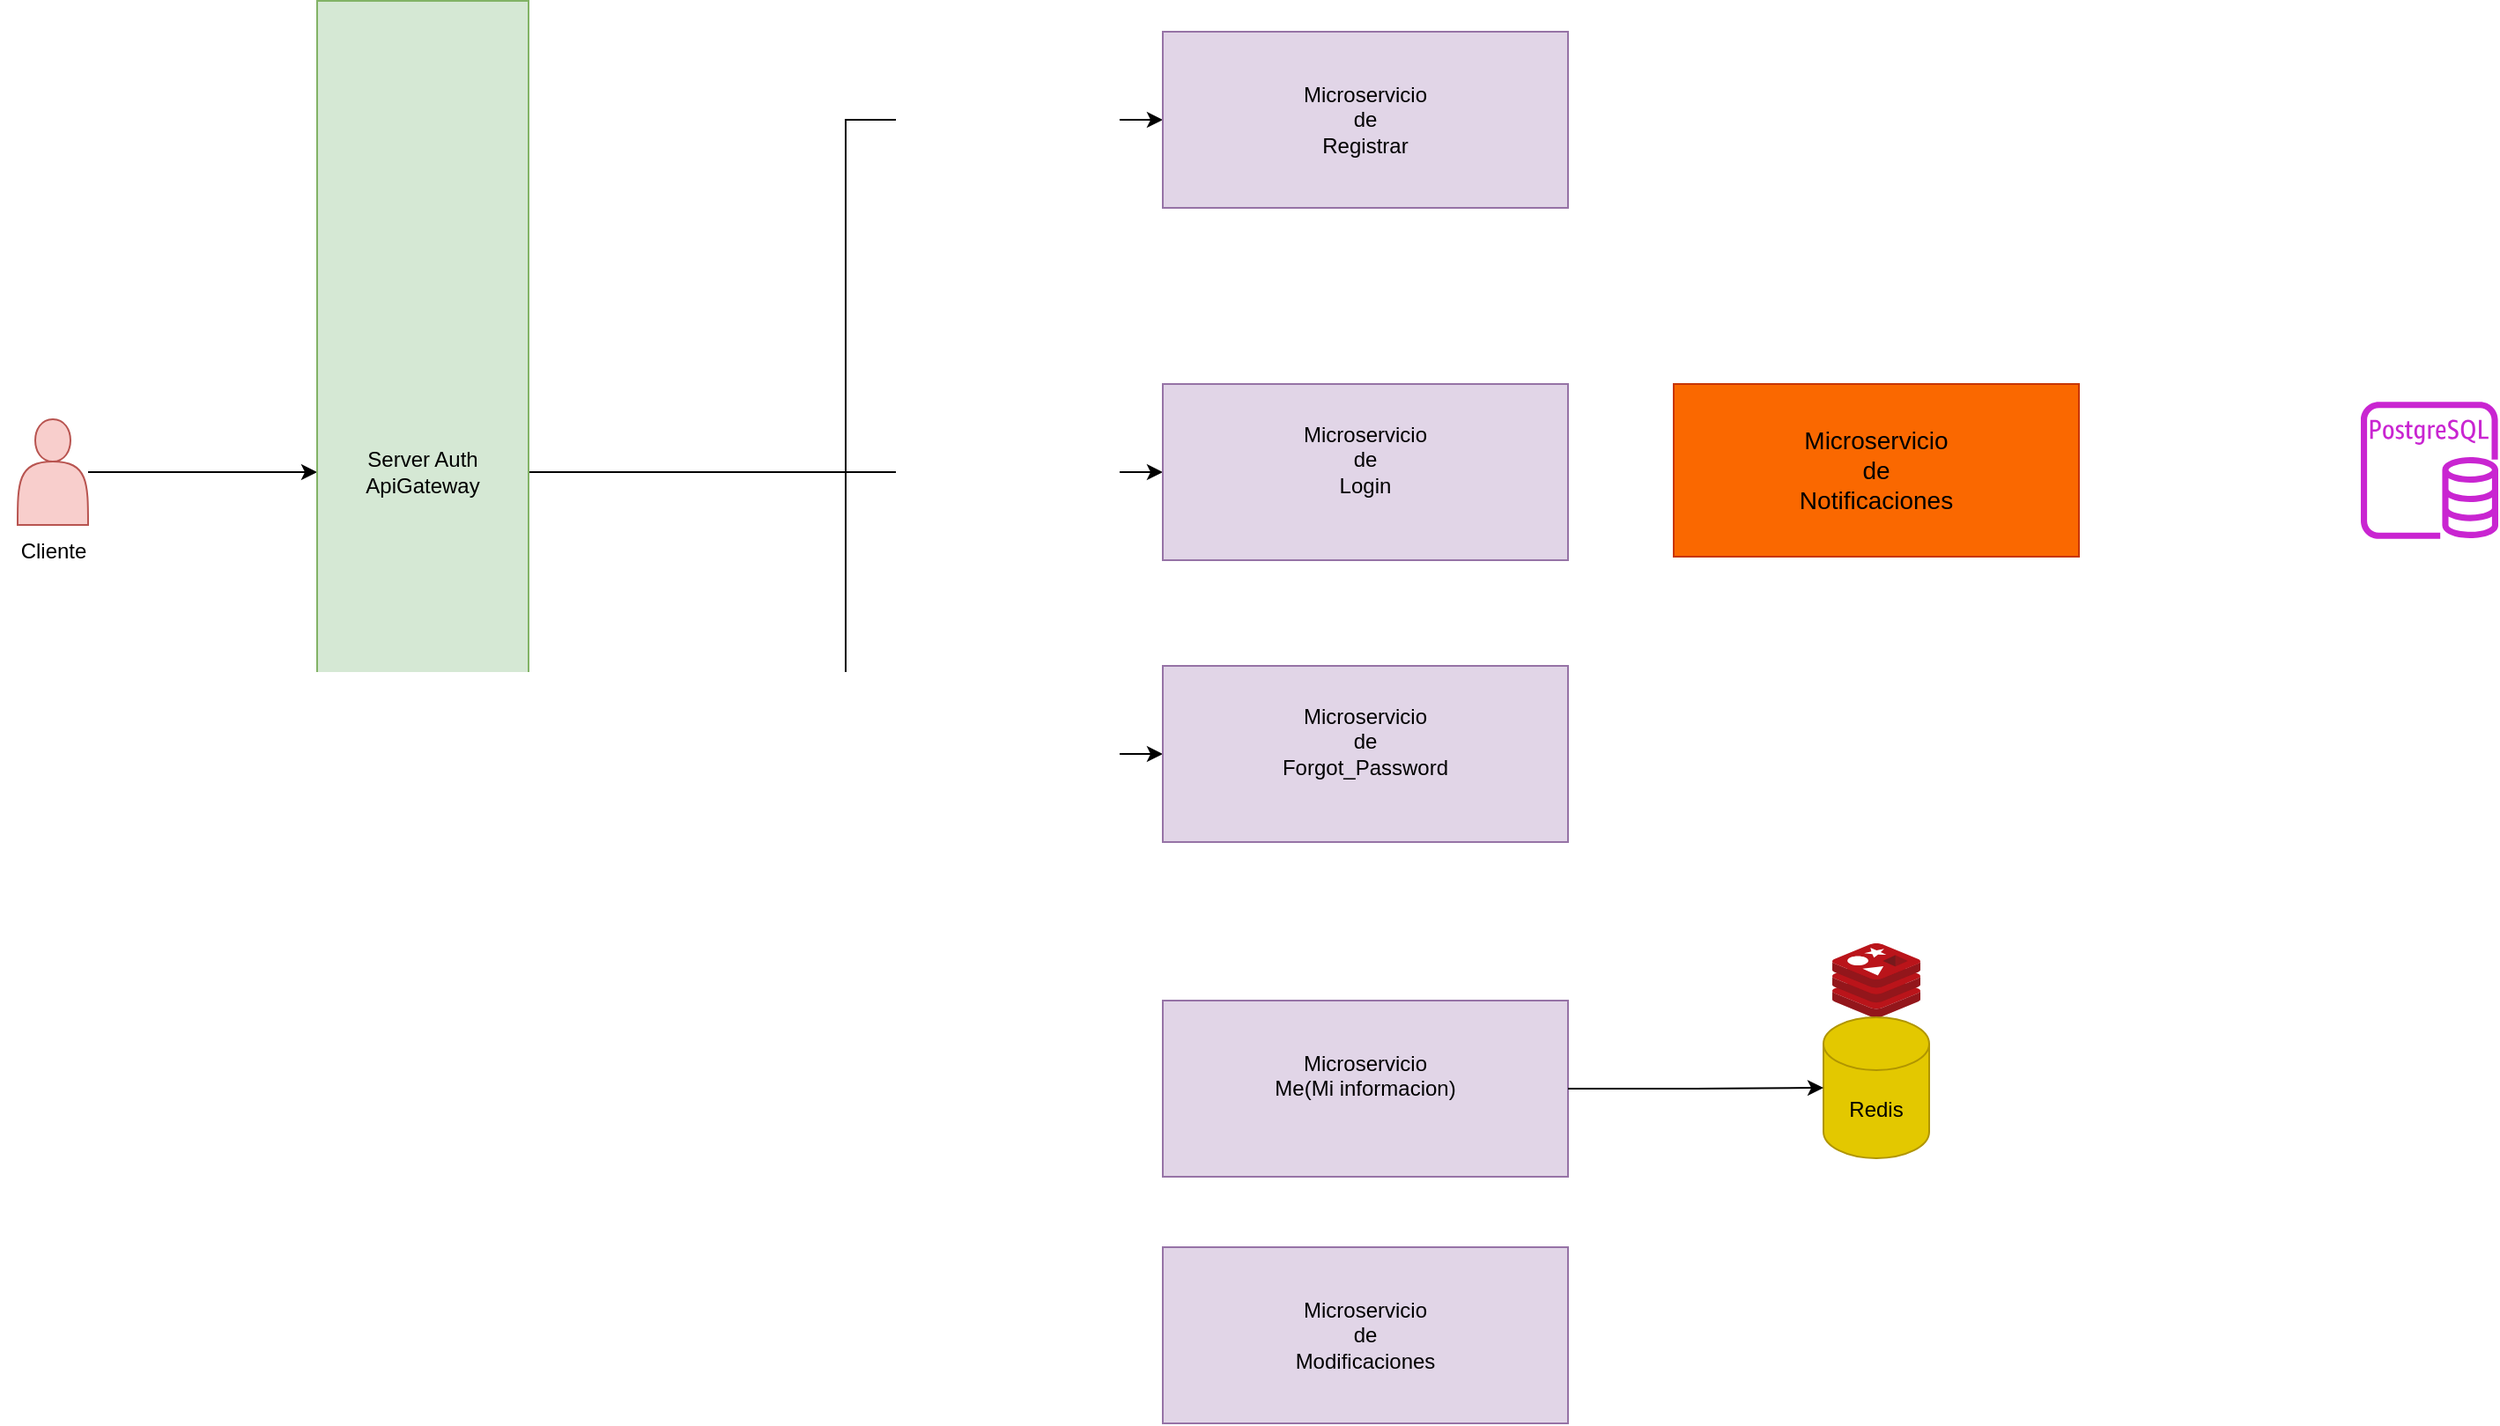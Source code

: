 <mxfile version="24.2.7" type="github">
  <diagram name="user" id="Iwq5KBSP_4whoUQeNNOh">
    <mxGraphModel dx="2420" dy="908" grid="1" gridSize="10" guides="1" tooltips="1" connect="1" arrows="1" fold="1" page="1" pageScale="1" pageWidth="827" pageHeight="1169" math="0" shadow="0">
      <root>
        <mxCell id="0" />
        <mxCell id="1" parent="0" />
        <mxCell id="ZlNRgsK83NWHivk_8-HD-5" style="edgeStyle=orthogonalEdgeStyle;rounded=0;orthogonalLoop=1;jettySize=auto;html=1;entryX=0;entryY=0.5;entryDx=0;entryDy=0;" edge="1" parent="1" source="ZlNRgsK83NWHivk_8-HD-3" target="ZlNRgsK83NWHivk_8-HD-4">
          <mxGeometry relative="1" as="geometry" />
        </mxCell>
        <mxCell id="ZlNRgsK83NWHivk_8-HD-3" value="" style="shape=actor;whiteSpace=wrap;html=1;fillColor=#f8cecc;strokeColor=#b85450;" vertex="1" parent="1">
          <mxGeometry x="-650" y="570" width="40" height="60" as="geometry" />
        </mxCell>
        <mxCell id="8PqoIUjrqFFSACYSVB_w-9" style="edgeStyle=orthogonalEdgeStyle;rounded=0;orthogonalLoop=1;jettySize=auto;html=1;" edge="1" parent="1" source="ZlNRgsK83NWHivk_8-HD-4" target="8PqoIUjrqFFSACYSVB_w-3">
          <mxGeometry relative="1" as="geometry" />
        </mxCell>
        <mxCell id="8PqoIUjrqFFSACYSVB_w-11" style="edgeStyle=orthogonalEdgeStyle;rounded=0;orthogonalLoop=1;jettySize=auto;html=1;entryX=0;entryY=0.5;entryDx=0;entryDy=0;" edge="1" parent="1" source="ZlNRgsK83NWHivk_8-HD-4" target="8PqoIUjrqFFSACYSVB_w-1">
          <mxGeometry relative="1" as="geometry" />
        </mxCell>
        <mxCell id="8PqoIUjrqFFSACYSVB_w-17" style="edgeStyle=orthogonalEdgeStyle;rounded=0;orthogonalLoop=1;jettySize=auto;html=1;entryX=0;entryY=0.5;entryDx=0;entryDy=0;" edge="1" parent="1" source="ZlNRgsK83NWHivk_8-HD-4" target="8PqoIUjrqFFSACYSVB_w-2">
          <mxGeometry relative="1" as="geometry" />
        </mxCell>
        <mxCell id="ZlNRgsK83NWHivk_8-HD-4" value="Server Auth&lt;div&gt;ApiGateway&lt;/div&gt;" style="rounded=0;whiteSpace=wrap;html=1;fillColor=#d5e8d4;strokeColor=#82b366;" vertex="1" parent="1">
          <mxGeometry x="-480" y="332.5" width="120" height="535" as="geometry" />
        </mxCell>
        <mxCell id="ZlNRgsK83NWHivk_8-HD-6" value="Cliente" style="text;html=1;align=center;verticalAlign=middle;resizable=0;points=[];autosize=1;strokeColor=none;fillColor=none;" vertex="1" parent="1">
          <mxGeometry x="-660" y="630" width="60" height="30" as="geometry" />
        </mxCell>
        <mxCell id="8PqoIUjrqFFSACYSVB_w-1" value="Microservicio&lt;div&gt;de&lt;/div&gt;&lt;div&gt;Registrar&lt;/div&gt;" style="rounded=0;whiteSpace=wrap;html=1;fillColor=#e1d5e7;strokeColor=#9673a6;" vertex="1" parent="1">
          <mxGeometry y="350" width="230" height="100" as="geometry" />
        </mxCell>
        <mxCell id="8PqoIUjrqFFSACYSVB_w-2" value="Microservicio&lt;div&gt;de&lt;/div&gt;&lt;div&gt;Login&lt;/div&gt;&lt;div&gt;&lt;br&gt;&lt;/div&gt;" style="rounded=0;whiteSpace=wrap;html=1;fillColor=#e1d5e7;strokeColor=#9673a6;" vertex="1" parent="1">
          <mxGeometry y="550" width="230" height="100" as="geometry" />
        </mxCell>
        <mxCell id="8PqoIUjrqFFSACYSVB_w-3" value="Microservicio&lt;div&gt;de&lt;/div&gt;&lt;div&gt;Forgot_Password&lt;/div&gt;&lt;div&gt;&lt;br&gt;&lt;/div&gt;" style="rounded=0;whiteSpace=wrap;html=1;fillColor=#e1d5e7;strokeColor=#9673a6;" vertex="1" parent="1">
          <mxGeometry y="710" width="230" height="100" as="geometry" />
        </mxCell>
        <mxCell id="8PqoIUjrqFFSACYSVB_w-13" value="&lt;font style=&quot;font-size: 14px;&quot;&gt;Microservicio&lt;/font&gt;&lt;div style=&quot;font-size: 14px;&quot;&gt;&lt;font style=&quot;font-size: 14px;&quot;&gt;de&lt;/font&gt;&lt;/div&gt;&lt;div style=&quot;font-size: 14px;&quot;&gt;&lt;font style=&quot;font-size: 14px;&quot;&gt;Notificaciones&lt;/font&gt;&lt;/div&gt;" style="rounded=0;whiteSpace=wrap;html=1;fillColor=#fa6800;fontColor=#000000;strokeColor=#C73500;" vertex="1" parent="1">
          <mxGeometry x="290" y="550" width="230" height="98" as="geometry" />
        </mxCell>
        <mxCell id="8PqoIUjrqFFSACYSVB_w-27" value="Microservicio&lt;div&gt;Me(Mi informacion)&lt;/div&gt;&lt;div&gt;&lt;br&gt;&lt;/div&gt;" style="rounded=0;whiteSpace=wrap;html=1;fillColor=#e1d5e7;strokeColor=#9673a6;" vertex="1" parent="1">
          <mxGeometry y="900" width="230" height="100" as="geometry" />
        </mxCell>
        <mxCell id="8PqoIUjrqFFSACYSVB_w-28" value="" style="image;sketch=0;aspect=fixed;html=1;points=[];align=center;fontSize=12;image=img/lib/mscae/Cache_Redis_Product.svg;" vertex="1" parent="1">
          <mxGeometry x="380" y="867.5" width="50" height="42" as="geometry" />
        </mxCell>
        <mxCell id="8PqoIUjrqFFSACYSVB_w-29" value="Redis" style="shape=cylinder3;whiteSpace=wrap;html=1;boundedLbl=1;backgroundOutline=1;size=15;fillColor=#e3c800;fontColor=#000000;strokeColor=#B09500;" vertex="1" parent="1">
          <mxGeometry x="375" y="909.5" width="60" height="80" as="geometry" />
        </mxCell>
        <mxCell id="8PqoIUjrqFFSACYSVB_w-30" style="edgeStyle=orthogonalEdgeStyle;rounded=0;orthogonalLoop=1;jettySize=auto;html=1;entryX=0;entryY=0.5;entryDx=0;entryDy=0;entryPerimeter=0;" edge="1" parent="1" source="8PqoIUjrqFFSACYSVB_w-27" target="8PqoIUjrqFFSACYSVB_w-29">
          <mxGeometry relative="1" as="geometry" />
        </mxCell>
        <mxCell id="8PqoIUjrqFFSACYSVB_w-34" value="" style="sketch=0;outlineConnect=0;fontColor=#232F3E;gradientColor=none;fillColor=#C925D1;strokeColor=none;dashed=0;verticalLabelPosition=bottom;verticalAlign=top;align=center;html=1;fontSize=12;fontStyle=0;aspect=fixed;pointerEvents=1;shape=mxgraph.aws4.rds_postgresql_instance;" vertex="1" parent="1">
          <mxGeometry x="680" y="560" width="78" height="78" as="geometry" />
        </mxCell>
        <mxCell id="8PqoIUjrqFFSACYSVB_w-35" value="&lt;div&gt;Microservicio&lt;/div&gt;&lt;div&gt;de&lt;/div&gt;&lt;div&gt;Modificaciones&lt;/div&gt;" style="rounded=0;whiteSpace=wrap;html=1;fillColor=#e1d5e7;strokeColor=#9673a6;" vertex="1" parent="1">
          <mxGeometry y="1040" width="230" height="100" as="geometry" />
        </mxCell>
      </root>
    </mxGraphModel>
  </diagram>
</mxfile>
